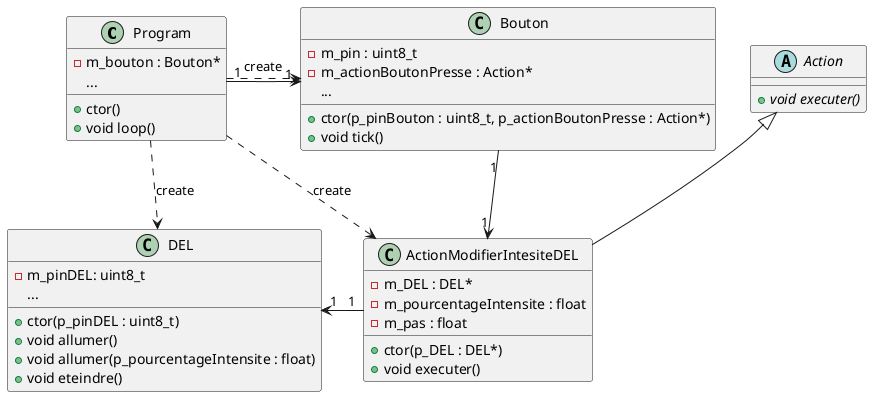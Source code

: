@startuml dc_Bouton
class Program {
    - m_bouton : Bouton*
    ...
    + ctor()
    + void loop()
}

class Bouton {
    - m_pin : uint8_t
    - m_actionBoutonPresse : Action*
    ...
    + ctor(p_pinBouton : uint8_t, p_actionBoutonPresse : Action*)
    + void tick()
}

abstract class Action {
    + void {abstract} executer()
}

class ActionModifierIntesiteDEL {
    - m_DEL : DEL*
    - m_pourcentageIntensite : float
    - m_pas : float
    + ctor(p_DEL : DEL*)
    + void executer()
}

class DEL {
    - m_pinDEL: uint8_t
    ...
    + ctor(p_pinDEL : uint8_t)
    + void allumer()
    + void allumer(p_pourcentageIntensite : float)
    + void eteindre()
}

Program ..> DEL : create
Program ..> ActionModifierIntesiteDEL : create
Program .> Bouton : create
Program "1" -> "1" Bouton
ActionModifierIntesiteDEL "1" -l> "1" DEL
Bouton "1" --> "1" ActionModifierIntesiteDEL
ActionModifierIntesiteDEL -u-|> Action

@enduml
